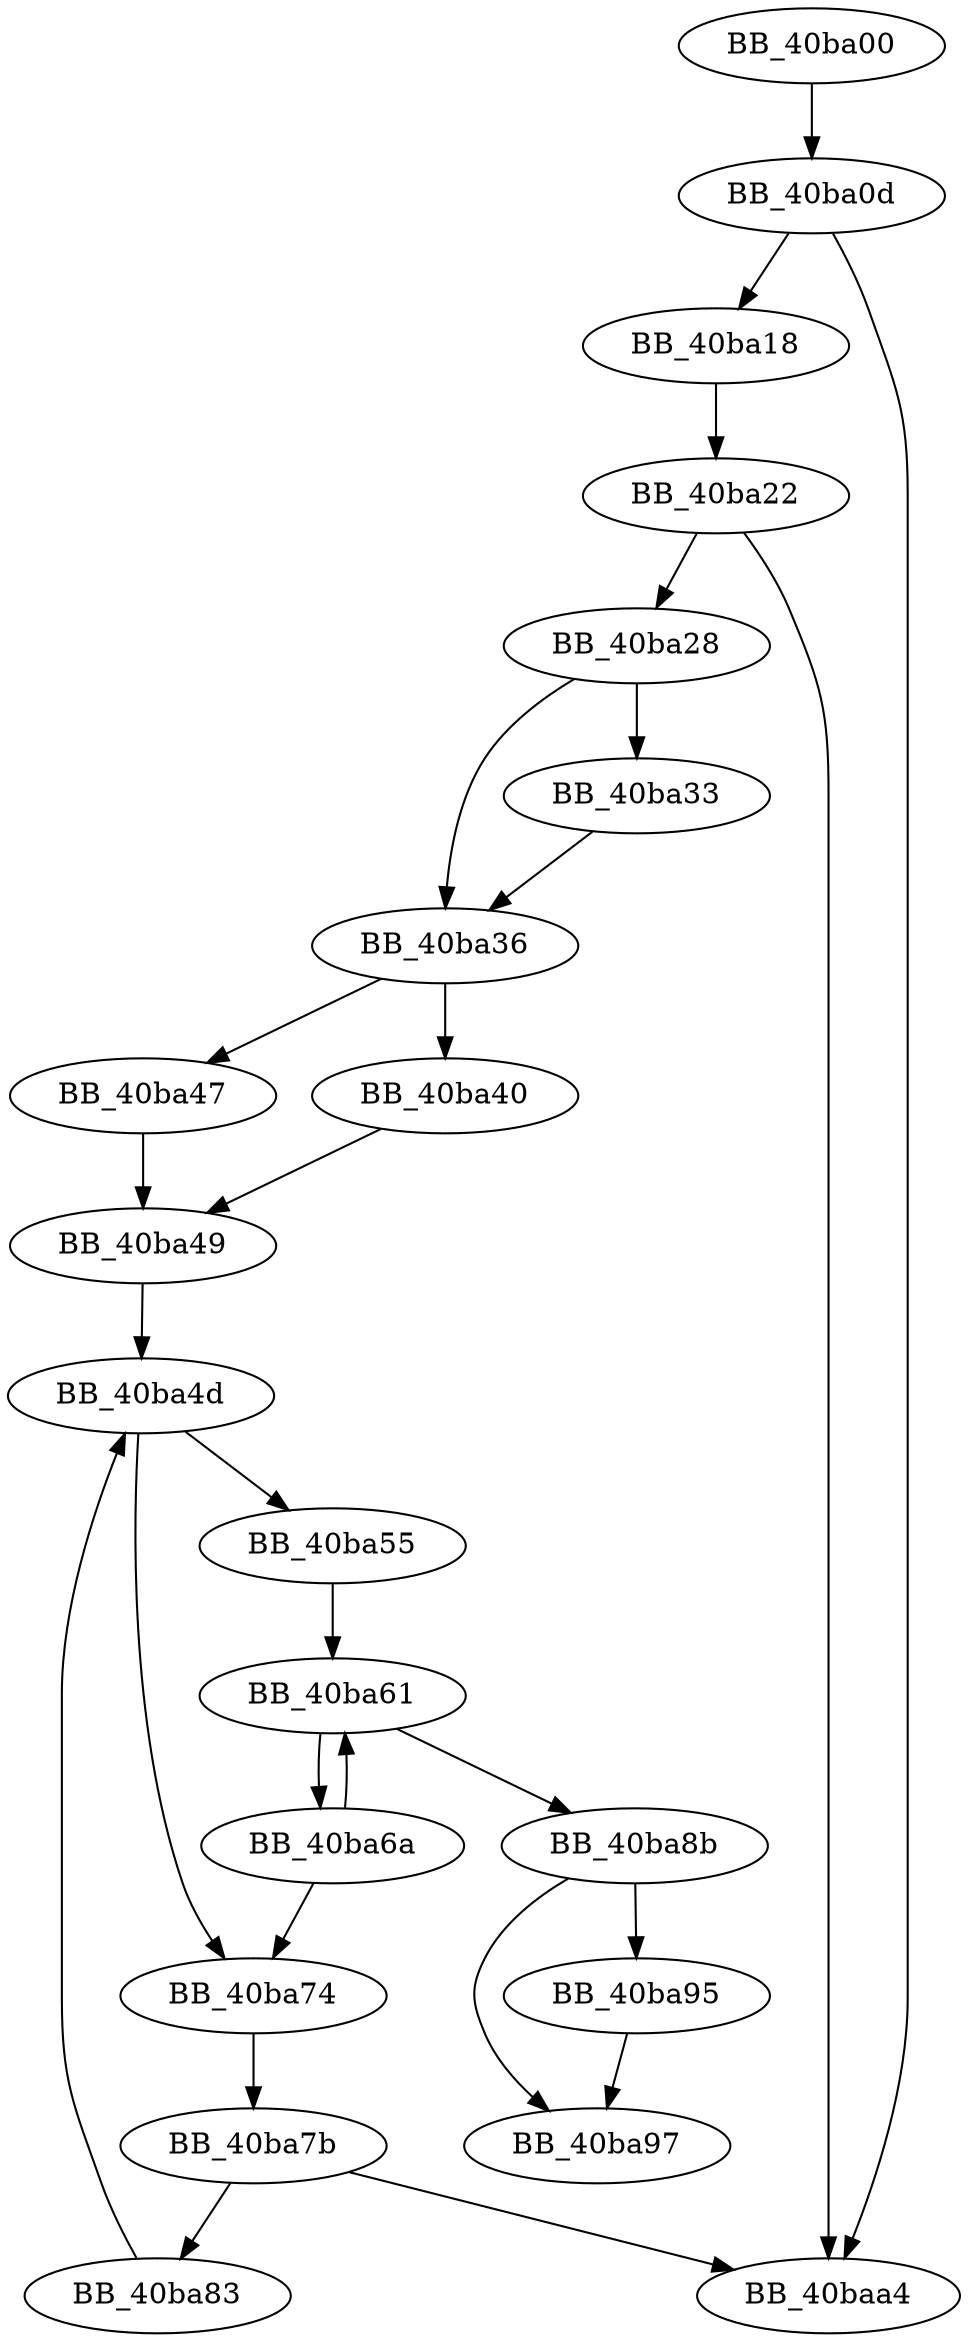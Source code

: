 DiGraph sub_40BA00{
BB_40ba00->BB_40ba0d
BB_40ba0d->BB_40ba18
BB_40ba0d->BB_40baa4
BB_40ba18->BB_40ba22
BB_40ba22->BB_40ba28
BB_40ba22->BB_40baa4
BB_40ba28->BB_40ba33
BB_40ba28->BB_40ba36
BB_40ba33->BB_40ba36
BB_40ba36->BB_40ba40
BB_40ba36->BB_40ba47
BB_40ba40->BB_40ba49
BB_40ba47->BB_40ba49
BB_40ba49->BB_40ba4d
BB_40ba4d->BB_40ba55
BB_40ba4d->BB_40ba74
BB_40ba55->BB_40ba61
BB_40ba61->BB_40ba6a
BB_40ba61->BB_40ba8b
BB_40ba6a->BB_40ba61
BB_40ba6a->BB_40ba74
BB_40ba74->BB_40ba7b
BB_40ba7b->BB_40ba83
BB_40ba7b->BB_40baa4
BB_40ba83->BB_40ba4d
BB_40ba8b->BB_40ba95
BB_40ba8b->BB_40ba97
BB_40ba95->BB_40ba97
}
